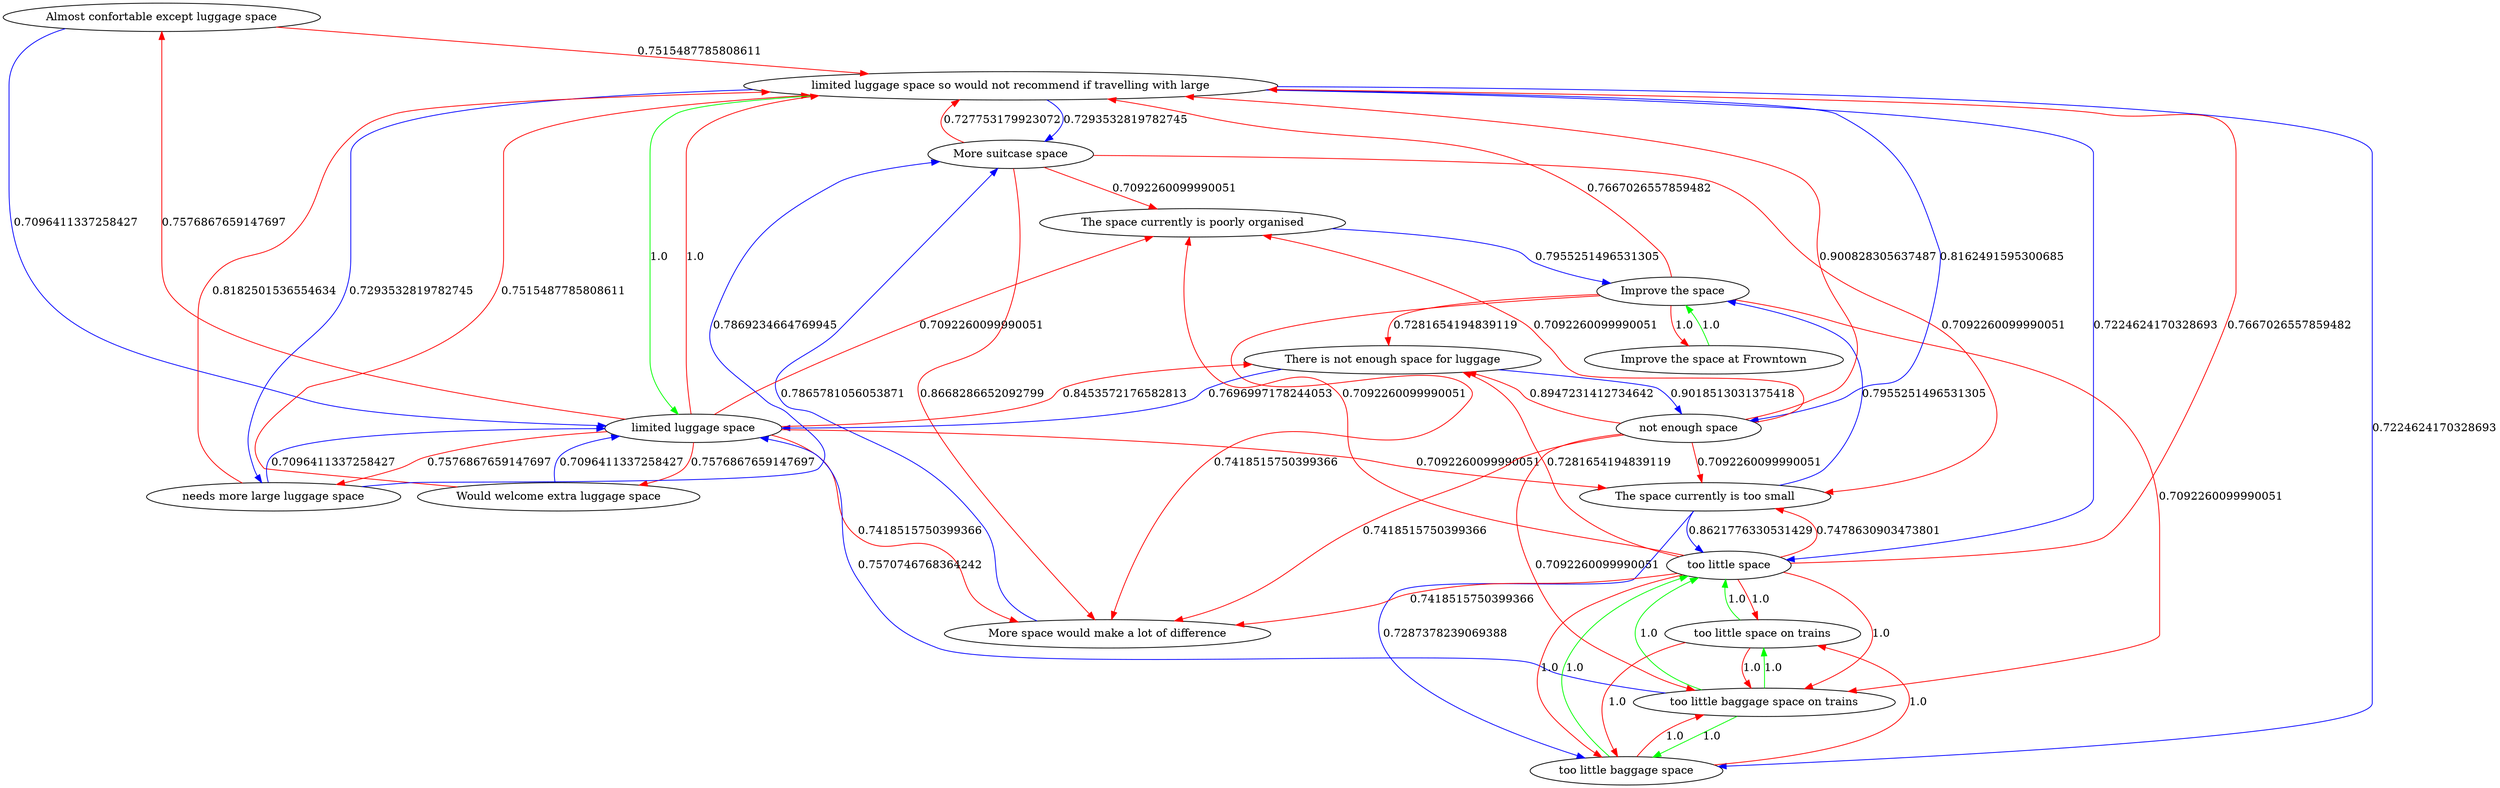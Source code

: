 digraph rawGraph {
"Almost confortable except luggage space";"Improve the space at Frowntown";"Improve the space";"More space would make a lot of difference";"More suitcase space";"The space currently is poorly organised";"The space currently is too small";"There is not enough space for luggage";"Would welcome extra luggage space";"limited luggage space so would not recommend if travelling with large";"limited luggage space";"needs more large luggage space";"not enough space";"too little baggage space on trains";"too little baggage space";"too little space";"too little space on trains";"Improve the space at Frowntown" -> "Improve the space" [label=1.0] [color=green]
"Improve the space" -> "Improve the space at Frowntown" [label=1.0] [color=red]
"Improve the space" -> "More space would make a lot of difference" [label=0.7418515750399366] [color=red]
"More space would make a lot of difference" -> "More suitcase space" [label=0.7865781056053871] [color=blue]
"More suitcase space" -> "More space would make a lot of difference" [label=0.8668286652092799] [color=red]
"More suitcase space" -> "The space currently is poorly organised" [label=0.7092260099990051] [color=red]
"The space currently is poorly organised" -> "Improve the space" [label=0.7955251496531305] [color=blue]
"More suitcase space" -> "The space currently is too small" [label=0.7092260099990051] [color=red]
"The space currently is too small" -> "Improve the space" [label=0.7955251496531305] [color=blue]
"Improve the space" -> "There is not enough space for luggage" [label=0.7281654194839119] [color=red]
"limited luggage space so would not recommend if travelling with large" -> "limited luggage space" [label=1.0] [color=green]
"limited luggage space" -> "limited luggage space so would not recommend if travelling with large" [label=1.0] [color=red]
"Almost confortable except luggage space" -> "limited luggage space so would not recommend if travelling with large" [label=0.7515487785808611] [color=red]
"Almost confortable except luggage space" -> "limited luggage space" [label=0.7096411337258427] [color=blue]
"Improve the space" -> "limited luggage space so would not recommend if travelling with large" [label=0.7667026557859482] [color=red]
"More suitcase space" -> "limited luggage space so would not recommend if travelling with large" [label=0.727753179923072] [color=red]
"There is not enough space for luggage" -> "limited luggage space" [label=0.7696997178244053] [color=blue]
"Would welcome extra luggage space" -> "limited luggage space so would not recommend if travelling with large" [label=0.7515487785808611] [color=red]
"Would welcome extra luggage space" -> "limited luggage space" [label=0.7096411337258427] [color=blue]
"limited luggage space" -> "Almost confortable except luggage space" [label=0.7576867659147697] [color=red]
"limited luggage space" -> "More space would make a lot of difference" [label=0.7418515750399366] [color=red]
"limited luggage space" -> "The space currently is poorly organised" [label=0.7092260099990051] [color=red]
"limited luggage space" -> "The space currently is too small" [label=0.7092260099990051] [color=red]
"limited luggage space" -> "There is not enough space for luggage" [label=0.8453572176582813] [color=red]
"limited luggage space" -> "Would welcome extra luggage space" [label=0.7576867659147697] [color=red]
"limited luggage space so would not recommend if travelling with large" -> "needs more large luggage space" [label=0.7293532819782745] [color=blue]
"limited luggage space" -> "needs more large luggage space" [label=0.7576867659147697] [color=red]
"needs more large luggage space" -> "More suitcase space" [label=0.7869234664769945] [color=blue]
"needs more large luggage space" -> "limited luggage space so would not recommend if travelling with large" [label=0.8182501536554634] [color=red]
"needs more large luggage space" -> "limited luggage space" [label=0.7096411337258427] [color=blue]
"There is not enough space for luggage" -> "not enough space" [label=0.9018513031375418] [color=blue]
"limited luggage space so would not recommend if travelling with large" -> "not enough space" [label=0.8162491595300685] [color=blue]
"not enough space" -> "More space would make a lot of difference" [label=0.7418515750399366] [color=red]
"not enough space" -> "The space currently is poorly organised" [label=0.7092260099990051] [color=red]
"not enough space" -> "The space currently is too small" [label=0.7092260099990051] [color=red]
"not enough space" -> "There is not enough space for luggage" [label=0.8947231412734642] [color=red]
"not enough space" -> "limited luggage space so would not recommend if travelling with large" [label=0.900828305637487] [color=red]
"too little baggage space on trains" -> "too little baggage space" [label=1.0] [color=green]
"too little baggage space" -> "too little space" [label=1.0] [color=green]
"too little baggage space on trains" -> "too little space on trains" [label=1.0] [color=green]
"too little space on trains" -> "too little space" [label=1.0] [color=green]
"too little baggage space on trains" -> "too little space" [label=1.0] [color=green]
"too little baggage space" -> "too little baggage space on trains" [label=1.0] [color=red]
"too little baggage space" -> "too little space on trains" [label=1.0] [color=red]
"too little space" -> "too little baggage space on trains" [label=1.0] [color=red]
"too little space" -> "too little baggage space" [label=1.0] [color=red]
"too little space" -> "too little space on trains" [label=1.0] [color=red]
"too little space on trains" -> "too little baggage space on trains" [label=1.0] [color=red]
"too little space on trains" -> "too little baggage space" [label=1.0] [color=red]
"Improve the space" -> "too little baggage space on trains" [label=0.7092260099990051] [color=red]
"The space currently is too small" -> "too little baggage space" [label=0.7287378239069388] [color=blue]
"The space currently is too small" -> "too little space" [label=0.8621776330531429] [color=blue]
"limited luggage space so would not recommend if travelling with large" -> "too little baggage space" [label=0.7224624170328693] [color=blue]
"not enough space" -> "too little baggage space on trains" [label=0.7092260099990051] [color=red]
"too little baggage space on trains" -> "limited luggage space" [label=0.7570746768364242] [color=blue]
"too little space" -> "More space would make a lot of difference" [label=0.7418515750399366] [color=red]
"too little space" -> "The space currently is poorly organised" [label=0.7092260099990051] [color=red]
"too little space" -> "The space currently is too small" [label=0.7478630903473801] [color=red]
"too little space" -> "There is not enough space for luggage" [label=0.7281654194839119] [color=red]
"too little space" -> "limited luggage space so would not recommend if travelling with large" [label=0.7667026557859482] [color=red]
"limited luggage space so would not recommend if travelling with large" -> "More suitcase space" [label=0.7293532819782745] [color=blue]
"limited luggage space so would not recommend if travelling with large" -> "too little space" [label=0.7224624170328693] [color=blue]
}